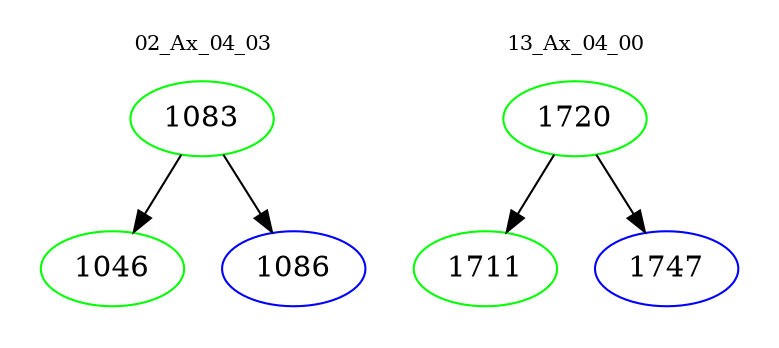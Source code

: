 digraph{
subgraph cluster_0 {
color = white
label = "02_Ax_04_03";
fontsize=10;
T0_1083 [label="1083", color="green"]
T0_1083 -> T0_1046 [color="black"]
T0_1046 [label="1046", color="green"]
T0_1083 -> T0_1086 [color="black"]
T0_1086 [label="1086", color="blue"]
}
subgraph cluster_1 {
color = white
label = "13_Ax_04_00";
fontsize=10;
T1_1720 [label="1720", color="green"]
T1_1720 -> T1_1711 [color="black"]
T1_1711 [label="1711", color="green"]
T1_1720 -> T1_1747 [color="black"]
T1_1747 [label="1747", color="blue"]
}
}
